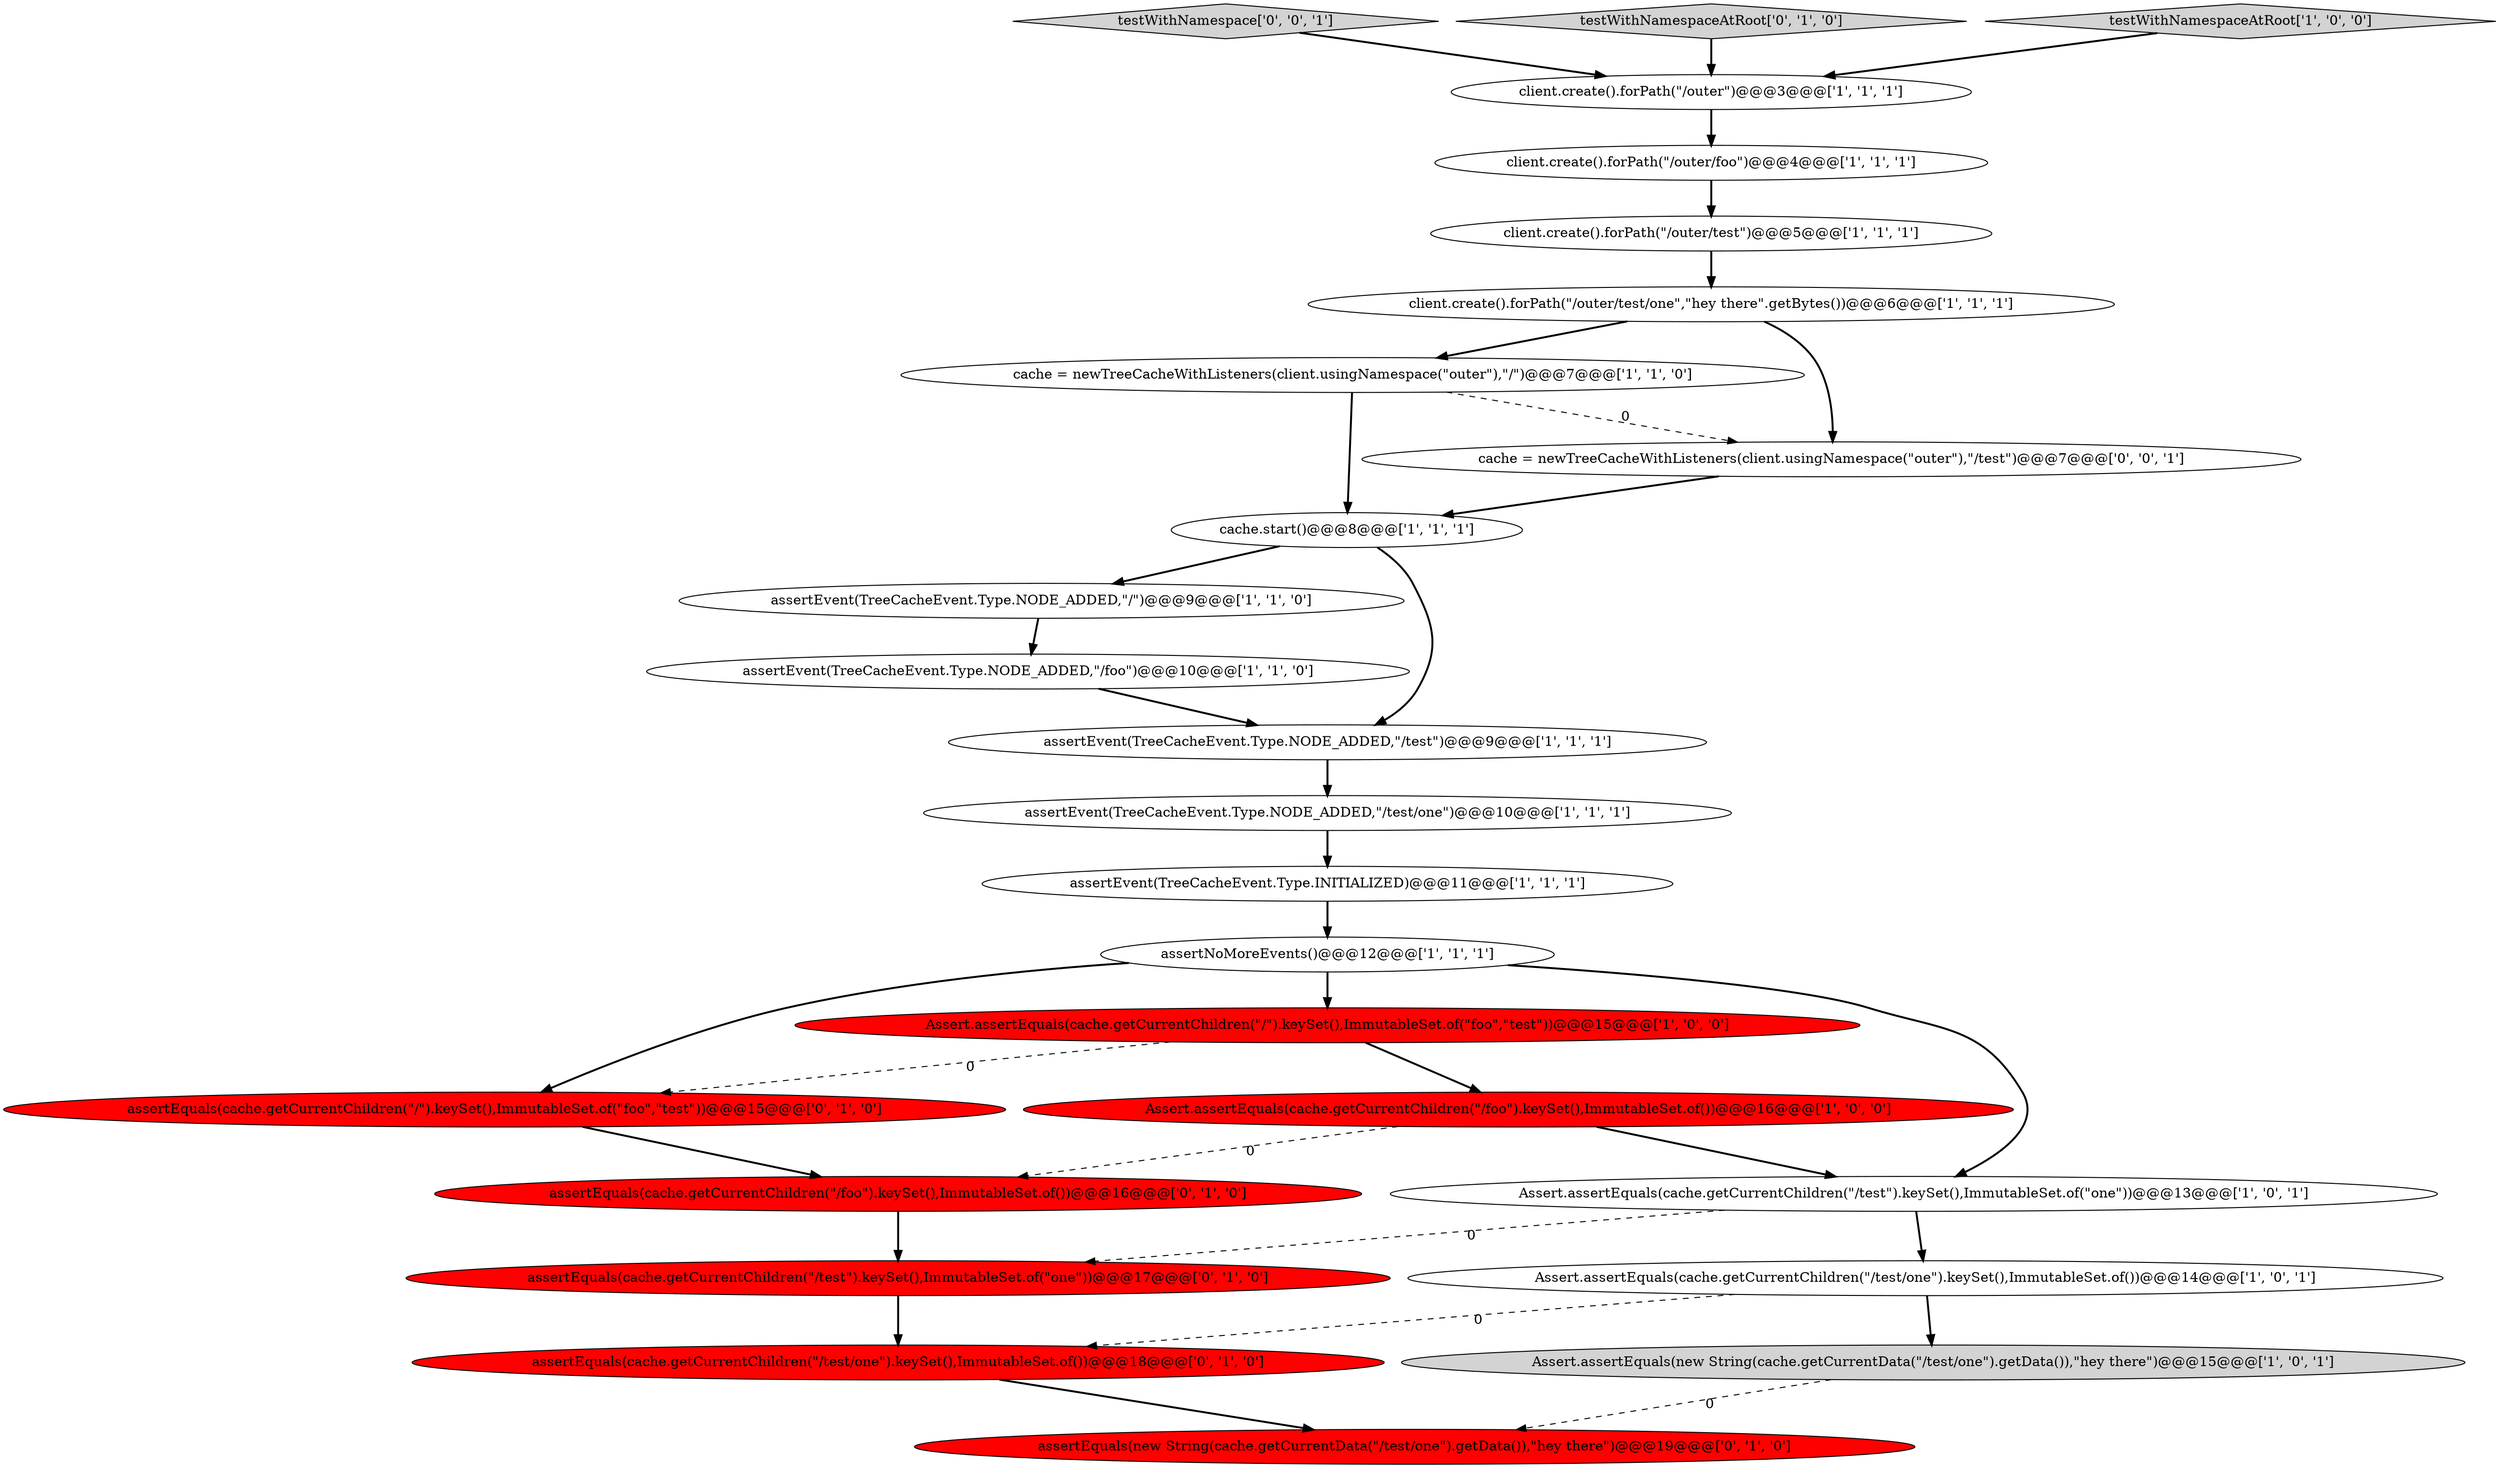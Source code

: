 digraph {
15 [style = filled, label = "cache.start()@@@8@@@['1', '1', '1']", fillcolor = white, shape = ellipse image = "AAA0AAABBB1BBB"];
14 [style = filled, label = "cache = newTreeCacheWithListeners(client.usingNamespace(\"outer\"),\"/\")@@@7@@@['1', '1', '0']", fillcolor = white, shape = ellipse image = "AAA0AAABBB1BBB"];
11 [style = filled, label = "client.create().forPath(\"/outer\")@@@3@@@['1', '1', '1']", fillcolor = white, shape = ellipse image = "AAA0AAABBB1BBB"];
25 [style = filled, label = "cache = newTreeCacheWithListeners(client.usingNamespace(\"outer\"),\"/test\")@@@7@@@['0', '0', '1']", fillcolor = white, shape = ellipse image = "AAA0AAABBB3BBB"];
22 [style = filled, label = "assertEquals(cache.getCurrentChildren(\"/\").keySet(),ImmutableSet.of(\"foo\",\"test\"))@@@15@@@['0', '1', '0']", fillcolor = red, shape = ellipse image = "AAA1AAABBB2BBB"];
7 [style = filled, label = "assertEvent(TreeCacheEvent.Type.INITIALIZED)@@@11@@@['1', '1', '1']", fillcolor = white, shape = ellipse image = "AAA0AAABBB1BBB"];
21 [style = filled, label = "assertEquals(cache.getCurrentChildren(\"/test\").keySet(),ImmutableSet.of(\"one\"))@@@17@@@['0', '1', '0']", fillcolor = red, shape = ellipse image = "AAA1AAABBB2BBB"];
20 [style = filled, label = "assertEquals(cache.getCurrentChildren(\"/foo\").keySet(),ImmutableSet.of())@@@16@@@['0', '1', '0']", fillcolor = red, shape = ellipse image = "AAA1AAABBB2BBB"];
12 [style = filled, label = "client.create().forPath(\"/outer/foo\")@@@4@@@['1', '1', '1']", fillcolor = white, shape = ellipse image = "AAA0AAABBB1BBB"];
3 [style = filled, label = "Assert.assertEquals(cache.getCurrentChildren(\"/\").keySet(),ImmutableSet.of(\"foo\",\"test\"))@@@15@@@['1', '0', '0']", fillcolor = red, shape = ellipse image = "AAA1AAABBB1BBB"];
2 [style = filled, label = "client.create().forPath(\"/outer/test\")@@@5@@@['1', '1', '1']", fillcolor = white, shape = ellipse image = "AAA0AAABBB1BBB"];
8 [style = filled, label = "Assert.assertEquals(cache.getCurrentChildren(\"/foo\").keySet(),ImmutableSet.of())@@@16@@@['1', '0', '0']", fillcolor = red, shape = ellipse image = "AAA1AAABBB1BBB"];
24 [style = filled, label = "testWithNamespace['0', '0', '1']", fillcolor = lightgray, shape = diamond image = "AAA0AAABBB3BBB"];
4 [style = filled, label = "Assert.assertEquals(new String(cache.getCurrentData(\"/test/one\").getData()),\"hey there\")@@@15@@@['1', '0', '1']", fillcolor = lightgray, shape = ellipse image = "AAA0AAABBB1BBB"];
0 [style = filled, label = "assertEvent(TreeCacheEvent.Type.NODE_ADDED,\"/\")@@@9@@@['1', '1', '0']", fillcolor = white, shape = ellipse image = "AAA0AAABBB1BBB"];
19 [style = filled, label = "testWithNamespaceAtRoot['0', '1', '0']", fillcolor = lightgray, shape = diamond image = "AAA0AAABBB2BBB"];
17 [style = filled, label = "client.create().forPath(\"/outer/test/one\",\"hey there\".getBytes())@@@6@@@['1', '1', '1']", fillcolor = white, shape = ellipse image = "AAA0AAABBB1BBB"];
5 [style = filled, label = "Assert.assertEquals(cache.getCurrentChildren(\"/test\").keySet(),ImmutableSet.of(\"one\"))@@@13@@@['1', '0', '1']", fillcolor = white, shape = ellipse image = "AAA0AAABBB1BBB"];
13 [style = filled, label = "assertEvent(TreeCacheEvent.Type.NODE_ADDED,\"/test/one\")@@@10@@@['1', '1', '1']", fillcolor = white, shape = ellipse image = "AAA0AAABBB1BBB"];
6 [style = filled, label = "assertNoMoreEvents()@@@12@@@['1', '1', '1']", fillcolor = white, shape = ellipse image = "AAA0AAABBB1BBB"];
23 [style = filled, label = "assertEquals(new String(cache.getCurrentData(\"/test/one\").getData()),\"hey there\")@@@19@@@['0', '1', '0']", fillcolor = red, shape = ellipse image = "AAA1AAABBB2BBB"];
16 [style = filled, label = "assertEvent(TreeCacheEvent.Type.NODE_ADDED,\"/test\")@@@9@@@['1', '1', '1']", fillcolor = white, shape = ellipse image = "AAA0AAABBB1BBB"];
9 [style = filled, label = "Assert.assertEquals(cache.getCurrentChildren(\"/test/one\").keySet(),ImmutableSet.of())@@@14@@@['1', '0', '1']", fillcolor = white, shape = ellipse image = "AAA0AAABBB1BBB"];
10 [style = filled, label = "testWithNamespaceAtRoot['1', '0', '0']", fillcolor = lightgray, shape = diamond image = "AAA0AAABBB1BBB"];
1 [style = filled, label = "assertEvent(TreeCacheEvent.Type.NODE_ADDED,\"/foo\")@@@10@@@['1', '1', '0']", fillcolor = white, shape = ellipse image = "AAA0AAABBB1BBB"];
18 [style = filled, label = "assertEquals(cache.getCurrentChildren(\"/test/one\").keySet(),ImmutableSet.of())@@@18@@@['0', '1', '0']", fillcolor = red, shape = ellipse image = "AAA1AAABBB2BBB"];
2->17 [style = bold, label=""];
6->3 [style = bold, label=""];
17->25 [style = bold, label=""];
16->13 [style = bold, label=""];
18->23 [style = bold, label=""];
5->9 [style = bold, label=""];
6->22 [style = bold, label=""];
14->25 [style = dashed, label="0"];
9->18 [style = dashed, label="0"];
9->4 [style = bold, label=""];
8->20 [style = dashed, label="0"];
19->11 [style = bold, label=""];
11->12 [style = bold, label=""];
3->22 [style = dashed, label="0"];
15->16 [style = bold, label=""];
21->18 [style = bold, label=""];
20->21 [style = bold, label=""];
6->5 [style = bold, label=""];
12->2 [style = bold, label=""];
8->5 [style = bold, label=""];
22->20 [style = bold, label=""];
17->14 [style = bold, label=""];
1->16 [style = bold, label=""];
13->7 [style = bold, label=""];
0->1 [style = bold, label=""];
3->8 [style = bold, label=""];
15->0 [style = bold, label=""];
24->11 [style = bold, label=""];
7->6 [style = bold, label=""];
25->15 [style = bold, label=""];
5->21 [style = dashed, label="0"];
14->15 [style = bold, label=""];
4->23 [style = dashed, label="0"];
10->11 [style = bold, label=""];
}
